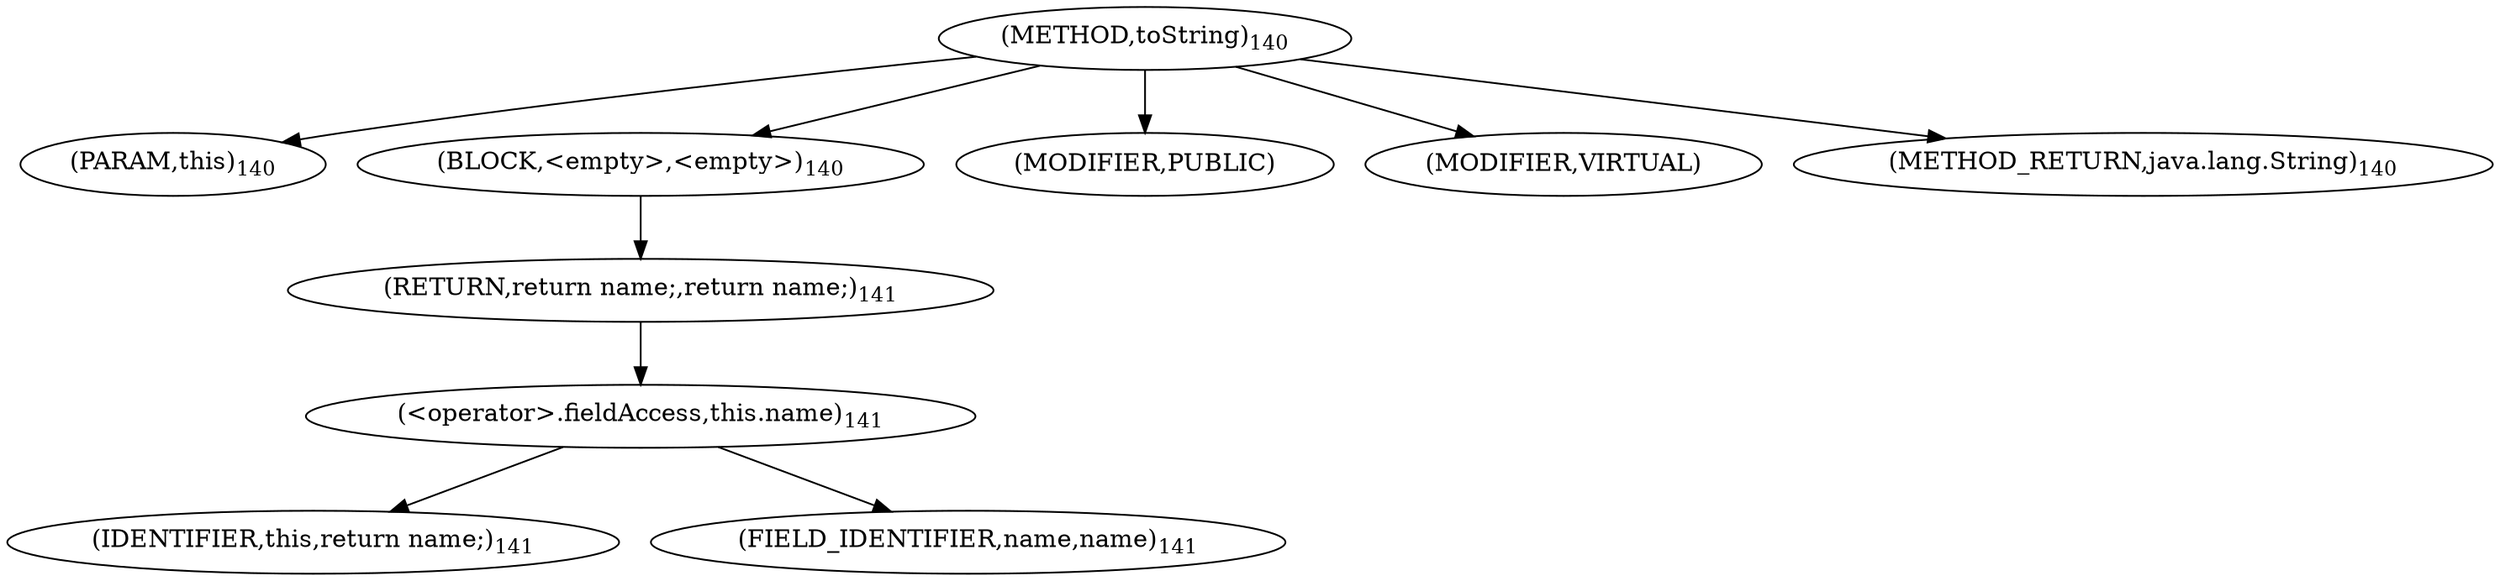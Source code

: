 digraph "toString" {  
"243" [label = <(METHOD,toString)<SUB>140</SUB>> ]
"244" [label = <(PARAM,this)<SUB>140</SUB>> ]
"245" [label = <(BLOCK,&lt;empty&gt;,&lt;empty&gt;)<SUB>140</SUB>> ]
"246" [label = <(RETURN,return name;,return name;)<SUB>141</SUB>> ]
"247" [label = <(&lt;operator&gt;.fieldAccess,this.name)<SUB>141</SUB>> ]
"248" [label = <(IDENTIFIER,this,return name;)<SUB>141</SUB>> ]
"249" [label = <(FIELD_IDENTIFIER,name,name)<SUB>141</SUB>> ]
"250" [label = <(MODIFIER,PUBLIC)> ]
"251" [label = <(MODIFIER,VIRTUAL)> ]
"252" [label = <(METHOD_RETURN,java.lang.String)<SUB>140</SUB>> ]
  "243" -> "244" 
  "243" -> "245" 
  "243" -> "250" 
  "243" -> "251" 
  "243" -> "252" 
  "245" -> "246" 
  "246" -> "247" 
  "247" -> "248" 
  "247" -> "249" 
}
